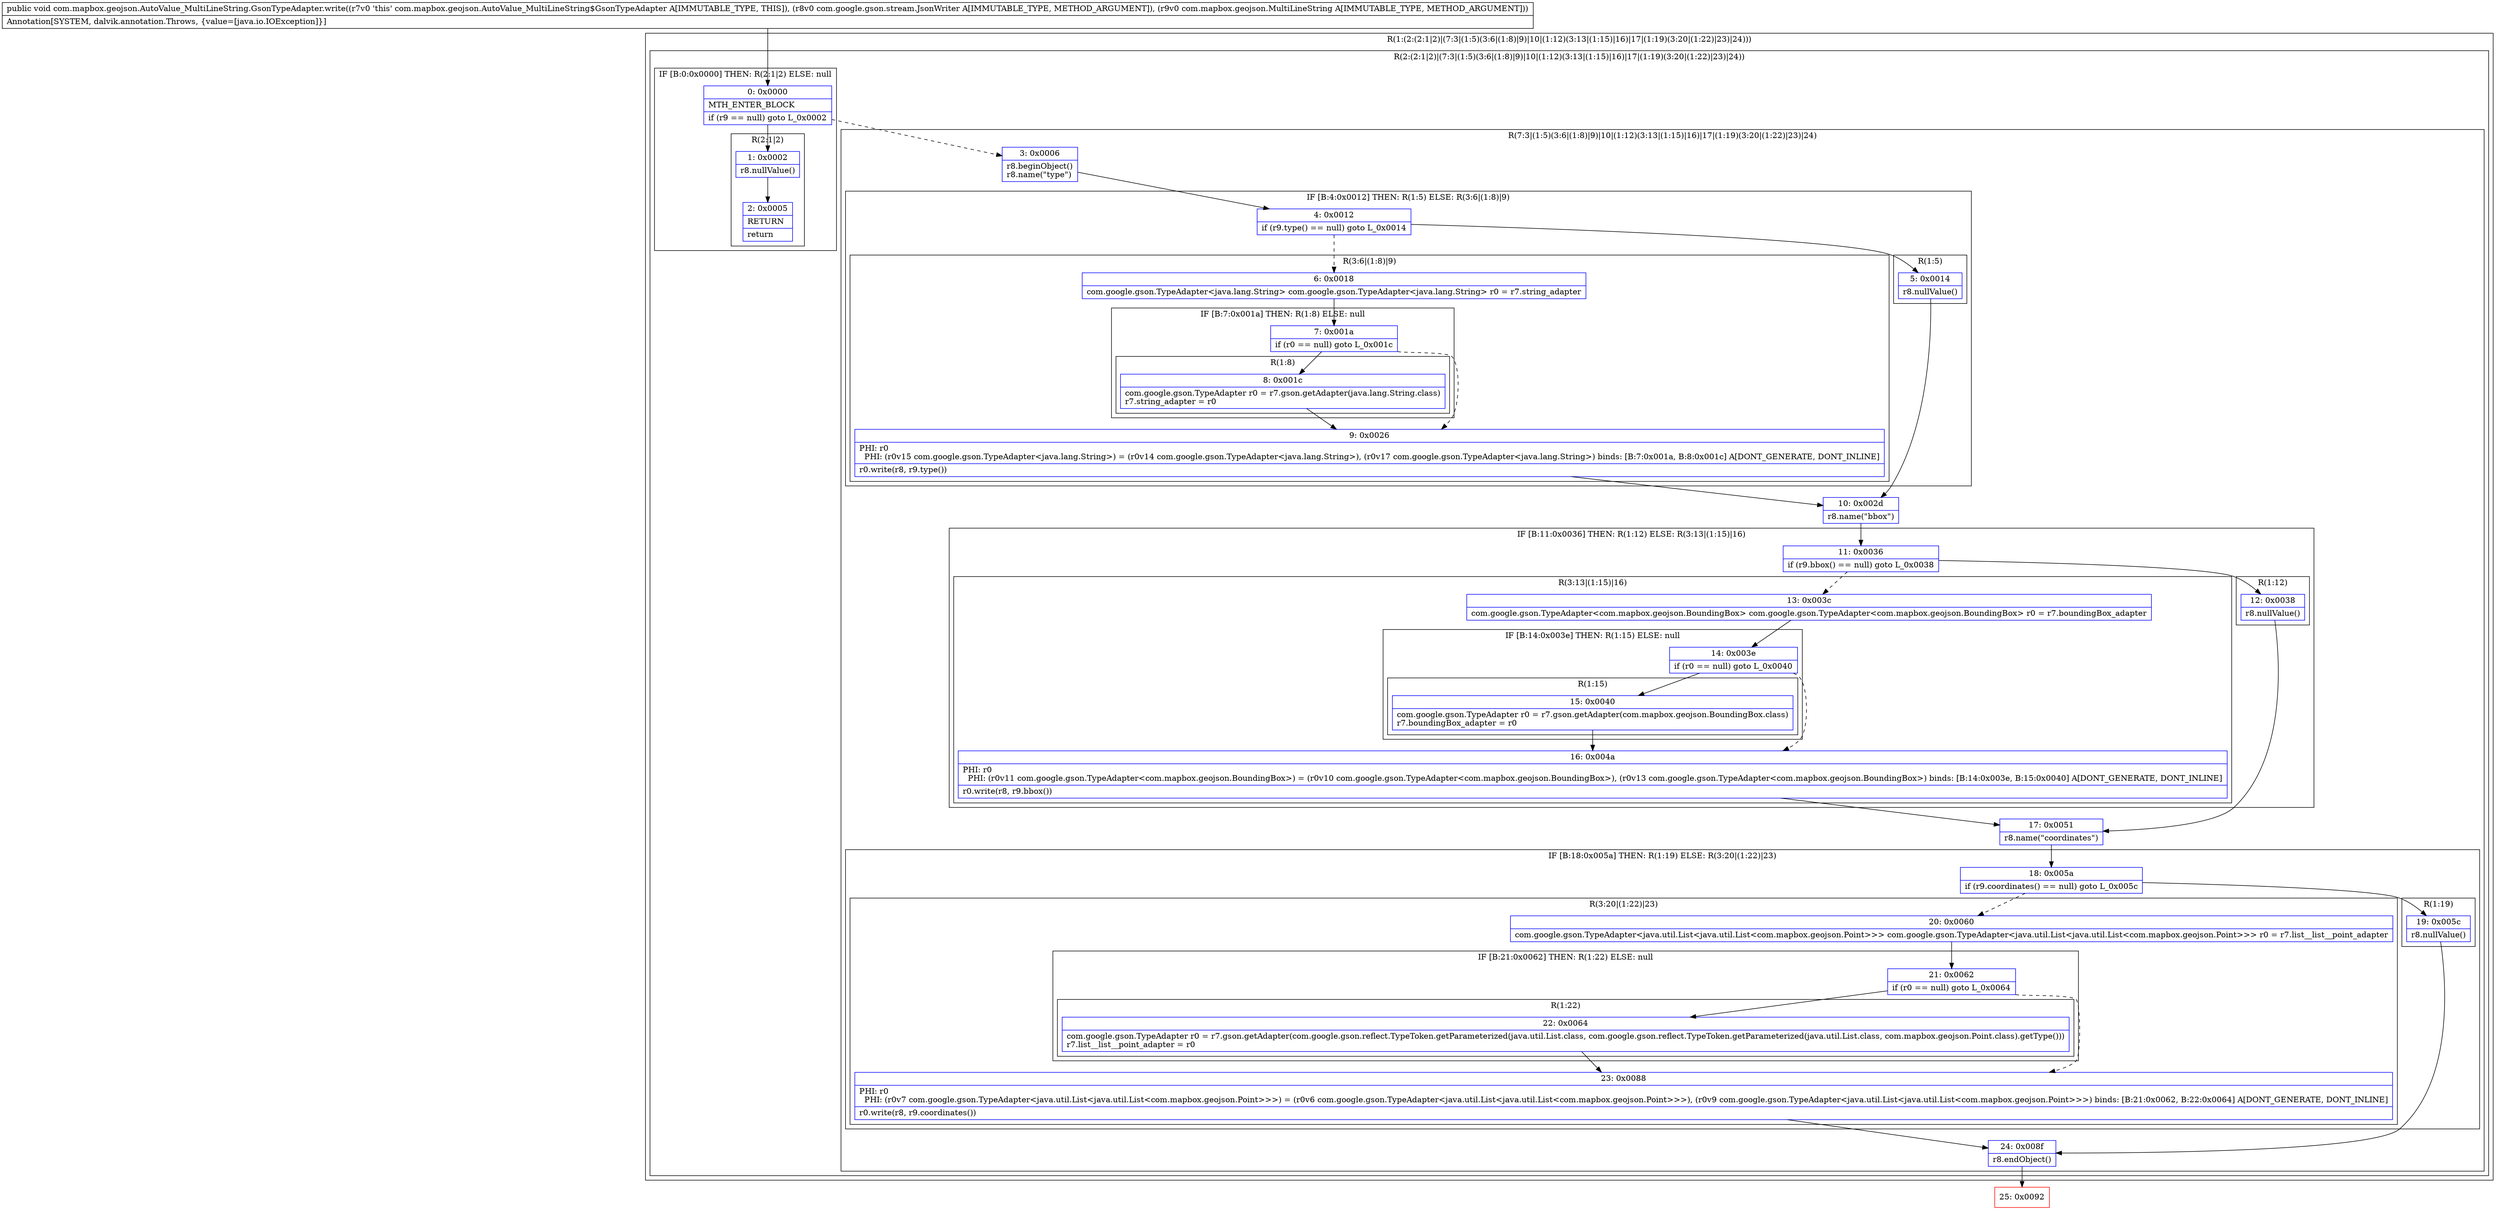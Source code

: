 digraph "CFG forcom.mapbox.geojson.AutoValue_MultiLineString.GsonTypeAdapter.write(Lcom\/google\/gson\/stream\/JsonWriter;Lcom\/mapbox\/geojson\/MultiLineString;)V" {
subgraph cluster_Region_1099777017 {
label = "R(1:(2:(2:1|2)|(7:3|(1:5)(3:6|(1:8)|9)|10|(1:12)(3:13|(1:15)|16)|17|(1:19)(3:20|(1:22)|23)|24)))";
node [shape=record,color=blue];
subgraph cluster_Region_2043222877 {
label = "R(2:(2:1|2)|(7:3|(1:5)(3:6|(1:8)|9)|10|(1:12)(3:13|(1:15)|16)|17|(1:19)(3:20|(1:22)|23)|24))";
node [shape=record,color=blue];
subgraph cluster_IfRegion_1255580135 {
label = "IF [B:0:0x0000] THEN: R(2:1|2) ELSE: null";
node [shape=record,color=blue];
Node_0 [shape=record,label="{0\:\ 0x0000|MTH_ENTER_BLOCK\l|if (r9 == null) goto L_0x0002\l}"];
subgraph cluster_Region_984758009 {
label = "R(2:1|2)";
node [shape=record,color=blue];
Node_1 [shape=record,label="{1\:\ 0x0002|r8.nullValue()\l}"];
Node_2 [shape=record,label="{2\:\ 0x0005|RETURN\l|return\l}"];
}
}
subgraph cluster_Region_285944029 {
label = "R(7:3|(1:5)(3:6|(1:8)|9)|10|(1:12)(3:13|(1:15)|16)|17|(1:19)(3:20|(1:22)|23)|24)";
node [shape=record,color=blue];
Node_3 [shape=record,label="{3\:\ 0x0006|r8.beginObject()\lr8.name(\"type\")\l}"];
subgraph cluster_IfRegion_547998290 {
label = "IF [B:4:0x0012] THEN: R(1:5) ELSE: R(3:6|(1:8)|9)";
node [shape=record,color=blue];
Node_4 [shape=record,label="{4\:\ 0x0012|if (r9.type() == null) goto L_0x0014\l}"];
subgraph cluster_Region_1603247673 {
label = "R(1:5)";
node [shape=record,color=blue];
Node_5 [shape=record,label="{5\:\ 0x0014|r8.nullValue()\l}"];
}
subgraph cluster_Region_1775035347 {
label = "R(3:6|(1:8)|9)";
node [shape=record,color=blue];
Node_6 [shape=record,label="{6\:\ 0x0018|com.google.gson.TypeAdapter\<java.lang.String\> com.google.gson.TypeAdapter\<java.lang.String\> r0 = r7.string_adapter\l}"];
subgraph cluster_IfRegion_540522814 {
label = "IF [B:7:0x001a] THEN: R(1:8) ELSE: null";
node [shape=record,color=blue];
Node_7 [shape=record,label="{7\:\ 0x001a|if (r0 == null) goto L_0x001c\l}"];
subgraph cluster_Region_2142322128 {
label = "R(1:8)";
node [shape=record,color=blue];
Node_8 [shape=record,label="{8\:\ 0x001c|com.google.gson.TypeAdapter r0 = r7.gson.getAdapter(java.lang.String.class)\lr7.string_adapter = r0\l}"];
}
}
Node_9 [shape=record,label="{9\:\ 0x0026|PHI: r0 \l  PHI: (r0v15 com.google.gson.TypeAdapter\<java.lang.String\>) = (r0v14 com.google.gson.TypeAdapter\<java.lang.String\>), (r0v17 com.google.gson.TypeAdapter\<java.lang.String\>) binds: [B:7:0x001a, B:8:0x001c] A[DONT_GENERATE, DONT_INLINE]\l|r0.write(r8, r9.type())\l}"];
}
}
Node_10 [shape=record,label="{10\:\ 0x002d|r8.name(\"bbox\")\l}"];
subgraph cluster_IfRegion_1948348111 {
label = "IF [B:11:0x0036] THEN: R(1:12) ELSE: R(3:13|(1:15)|16)";
node [shape=record,color=blue];
Node_11 [shape=record,label="{11\:\ 0x0036|if (r9.bbox() == null) goto L_0x0038\l}"];
subgraph cluster_Region_1009057110 {
label = "R(1:12)";
node [shape=record,color=blue];
Node_12 [shape=record,label="{12\:\ 0x0038|r8.nullValue()\l}"];
}
subgraph cluster_Region_1261156370 {
label = "R(3:13|(1:15)|16)";
node [shape=record,color=blue];
Node_13 [shape=record,label="{13\:\ 0x003c|com.google.gson.TypeAdapter\<com.mapbox.geojson.BoundingBox\> com.google.gson.TypeAdapter\<com.mapbox.geojson.BoundingBox\> r0 = r7.boundingBox_adapter\l}"];
subgraph cluster_IfRegion_736927287 {
label = "IF [B:14:0x003e] THEN: R(1:15) ELSE: null";
node [shape=record,color=blue];
Node_14 [shape=record,label="{14\:\ 0x003e|if (r0 == null) goto L_0x0040\l}"];
subgraph cluster_Region_592413386 {
label = "R(1:15)";
node [shape=record,color=blue];
Node_15 [shape=record,label="{15\:\ 0x0040|com.google.gson.TypeAdapter r0 = r7.gson.getAdapter(com.mapbox.geojson.BoundingBox.class)\lr7.boundingBox_adapter = r0\l}"];
}
}
Node_16 [shape=record,label="{16\:\ 0x004a|PHI: r0 \l  PHI: (r0v11 com.google.gson.TypeAdapter\<com.mapbox.geojson.BoundingBox\>) = (r0v10 com.google.gson.TypeAdapter\<com.mapbox.geojson.BoundingBox\>), (r0v13 com.google.gson.TypeAdapter\<com.mapbox.geojson.BoundingBox\>) binds: [B:14:0x003e, B:15:0x0040] A[DONT_GENERATE, DONT_INLINE]\l|r0.write(r8, r9.bbox())\l}"];
}
}
Node_17 [shape=record,label="{17\:\ 0x0051|r8.name(\"coordinates\")\l}"];
subgraph cluster_IfRegion_1378962394 {
label = "IF [B:18:0x005a] THEN: R(1:19) ELSE: R(3:20|(1:22)|23)";
node [shape=record,color=blue];
Node_18 [shape=record,label="{18\:\ 0x005a|if (r9.coordinates() == null) goto L_0x005c\l}"];
subgraph cluster_Region_1902930419 {
label = "R(1:19)";
node [shape=record,color=blue];
Node_19 [shape=record,label="{19\:\ 0x005c|r8.nullValue()\l}"];
}
subgraph cluster_Region_1844494226 {
label = "R(3:20|(1:22)|23)";
node [shape=record,color=blue];
Node_20 [shape=record,label="{20\:\ 0x0060|com.google.gson.TypeAdapter\<java.util.List\<java.util.List\<com.mapbox.geojson.Point\>\>\> com.google.gson.TypeAdapter\<java.util.List\<java.util.List\<com.mapbox.geojson.Point\>\>\> r0 = r7.list__list__point_adapter\l}"];
subgraph cluster_IfRegion_1458733571 {
label = "IF [B:21:0x0062] THEN: R(1:22) ELSE: null";
node [shape=record,color=blue];
Node_21 [shape=record,label="{21\:\ 0x0062|if (r0 == null) goto L_0x0064\l}"];
subgraph cluster_Region_1022794679 {
label = "R(1:22)";
node [shape=record,color=blue];
Node_22 [shape=record,label="{22\:\ 0x0064|com.google.gson.TypeAdapter r0 = r7.gson.getAdapter(com.google.gson.reflect.TypeToken.getParameterized(java.util.List.class, com.google.gson.reflect.TypeToken.getParameterized(java.util.List.class, com.mapbox.geojson.Point.class).getType()))\lr7.list__list__point_adapter = r0\l}"];
}
}
Node_23 [shape=record,label="{23\:\ 0x0088|PHI: r0 \l  PHI: (r0v7 com.google.gson.TypeAdapter\<java.util.List\<java.util.List\<com.mapbox.geojson.Point\>\>\>) = (r0v6 com.google.gson.TypeAdapter\<java.util.List\<java.util.List\<com.mapbox.geojson.Point\>\>\>), (r0v9 com.google.gson.TypeAdapter\<java.util.List\<java.util.List\<com.mapbox.geojson.Point\>\>\>) binds: [B:21:0x0062, B:22:0x0064] A[DONT_GENERATE, DONT_INLINE]\l|r0.write(r8, r9.coordinates())\l}"];
}
}
Node_24 [shape=record,label="{24\:\ 0x008f|r8.endObject()\l}"];
}
}
}
Node_25 [shape=record,color=red,label="{25\:\ 0x0092}"];
MethodNode[shape=record,label="{public void com.mapbox.geojson.AutoValue_MultiLineString.GsonTypeAdapter.write((r7v0 'this' com.mapbox.geojson.AutoValue_MultiLineString$GsonTypeAdapter A[IMMUTABLE_TYPE, THIS]), (r8v0 com.google.gson.stream.JsonWriter A[IMMUTABLE_TYPE, METHOD_ARGUMENT]), (r9v0 com.mapbox.geojson.MultiLineString A[IMMUTABLE_TYPE, METHOD_ARGUMENT]))  | Annotation[SYSTEM, dalvik.annotation.Throws, \{value=[java.io.IOException]\}]\l}"];
MethodNode -> Node_0;
Node_0 -> Node_1;
Node_0 -> Node_3[style=dashed];
Node_1 -> Node_2;
Node_3 -> Node_4;
Node_4 -> Node_5;
Node_4 -> Node_6[style=dashed];
Node_5 -> Node_10;
Node_6 -> Node_7;
Node_7 -> Node_8;
Node_7 -> Node_9[style=dashed];
Node_8 -> Node_9;
Node_9 -> Node_10;
Node_10 -> Node_11;
Node_11 -> Node_12;
Node_11 -> Node_13[style=dashed];
Node_12 -> Node_17;
Node_13 -> Node_14;
Node_14 -> Node_15;
Node_14 -> Node_16[style=dashed];
Node_15 -> Node_16;
Node_16 -> Node_17;
Node_17 -> Node_18;
Node_18 -> Node_19;
Node_18 -> Node_20[style=dashed];
Node_19 -> Node_24;
Node_20 -> Node_21;
Node_21 -> Node_22;
Node_21 -> Node_23[style=dashed];
Node_22 -> Node_23;
Node_23 -> Node_24;
Node_24 -> Node_25;
}

